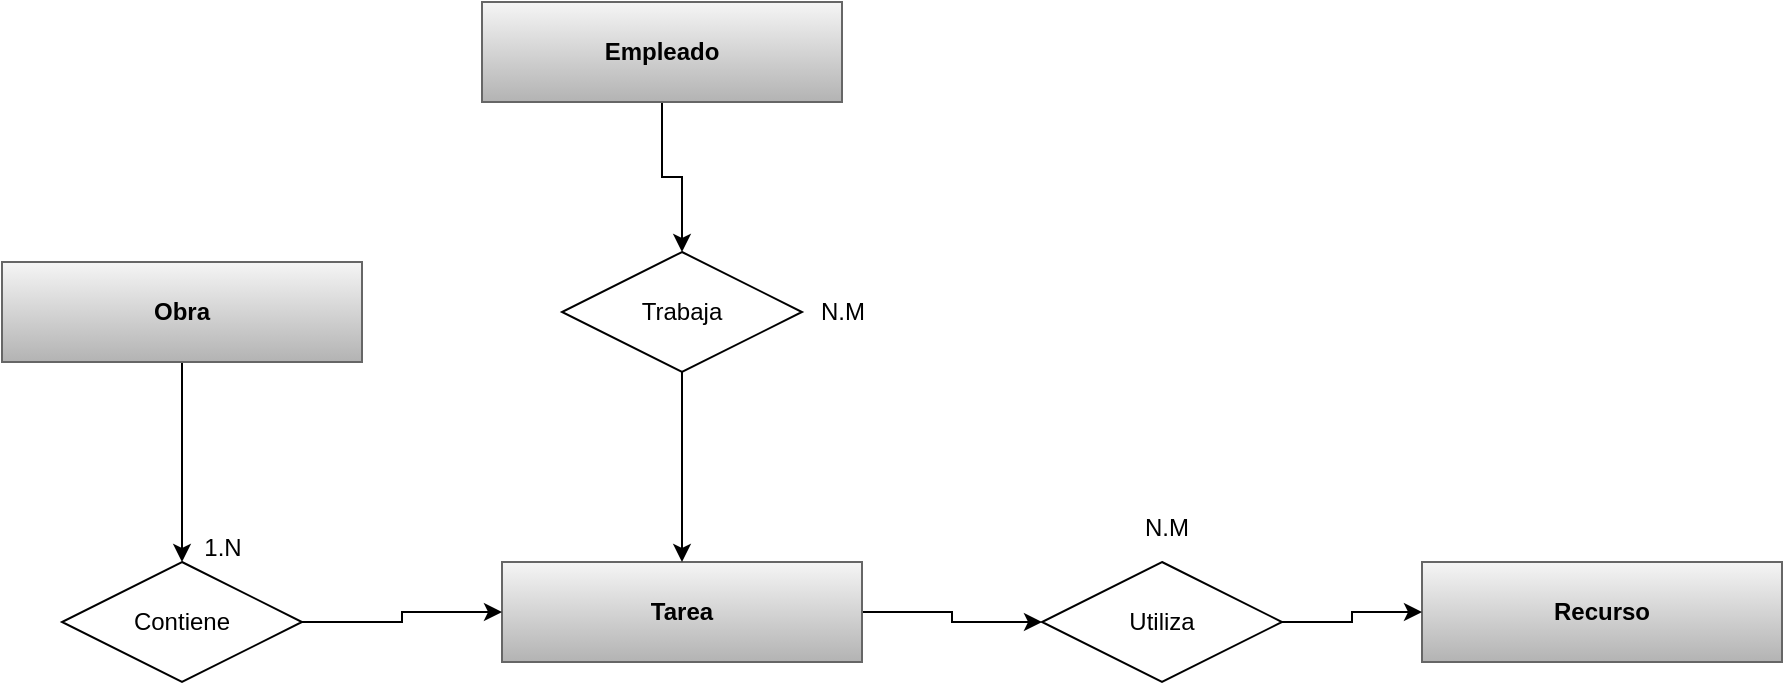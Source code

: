 <mxfile version="26.0.16">
  <diagram name="Página-1" id="599S5XnXJdjhlas2S3O-">
    <mxGraphModel dx="1990" dy="1334" grid="1" gridSize="10" guides="1" tooltips="1" connect="1" arrows="1" fold="1" page="1" pageScale="1" pageWidth="827" pageHeight="1169" math="0" shadow="0">
      <root>
        <mxCell id="0" />
        <mxCell id="1" parent="0" />
        <mxCell id="zdY4yF2q1gv_vozhe07n-11" style="edgeStyle=orthogonalEdgeStyle;rounded=0;orthogonalLoop=1;jettySize=auto;html=1;exitX=0.5;exitY=1;exitDx=0;exitDy=0;" edge="1" parent="1" source="zdY4yF2q1gv_vozhe07n-1" target="zdY4yF2q1gv_vozhe07n-7">
          <mxGeometry relative="1" as="geometry" />
        </mxCell>
        <mxCell id="zdY4yF2q1gv_vozhe07n-1" value="&lt;b&gt;Empleado&lt;/b&gt;" style="rounded=0;whiteSpace=wrap;html=1;fillColor=#f5f5f5;strokeColor=#666666;gradientColor=#b3b3b3;" vertex="1" parent="1">
          <mxGeometry x="-160" y="30" width="180" height="50" as="geometry" />
        </mxCell>
        <mxCell id="zdY4yF2q1gv_vozhe07n-2" value="&lt;b&gt;Recurso&lt;/b&gt;" style="rounded=0;whiteSpace=wrap;html=1;fillColor=#f5f5f5;gradientColor=#b3b3b3;strokeColor=#666666;" vertex="1" parent="1">
          <mxGeometry x="310" y="310" width="180" height="50" as="geometry" />
        </mxCell>
        <mxCell id="zdY4yF2q1gv_vozhe07n-9" style="edgeStyle=orthogonalEdgeStyle;rounded=0;orthogonalLoop=1;jettySize=auto;html=1;exitX=0.5;exitY=1;exitDx=0;exitDy=0;entryX=0.5;entryY=0;entryDx=0;entryDy=0;" edge="1" parent="1" source="zdY4yF2q1gv_vozhe07n-3" target="zdY4yF2q1gv_vozhe07n-6">
          <mxGeometry relative="1" as="geometry" />
        </mxCell>
        <mxCell id="zdY4yF2q1gv_vozhe07n-3" value="&lt;b&gt;Obra&lt;/b&gt;" style="rounded=0;whiteSpace=wrap;html=1;fillColor=#f5f5f5;strokeColor=#666666;gradientColor=#b3b3b3;" vertex="1" parent="1">
          <mxGeometry x="-400" y="160" width="180" height="50" as="geometry" />
        </mxCell>
        <mxCell id="zdY4yF2q1gv_vozhe07n-13" style="edgeStyle=orthogonalEdgeStyle;rounded=0;orthogonalLoop=1;jettySize=auto;html=1;exitX=1;exitY=0.5;exitDx=0;exitDy=0;" edge="1" parent="1" source="zdY4yF2q1gv_vozhe07n-4" target="zdY4yF2q1gv_vozhe07n-8">
          <mxGeometry relative="1" as="geometry" />
        </mxCell>
        <mxCell id="zdY4yF2q1gv_vozhe07n-4" value="&lt;b&gt;Tarea&lt;/b&gt;" style="rounded=0;whiteSpace=wrap;html=1;fillColor=#f5f5f5;gradientColor=#b3b3b3;strokeColor=#666666;" vertex="1" parent="1">
          <mxGeometry x="-150" y="310" width="180" height="50" as="geometry" />
        </mxCell>
        <mxCell id="zdY4yF2q1gv_vozhe07n-10" style="edgeStyle=orthogonalEdgeStyle;rounded=0;orthogonalLoop=1;jettySize=auto;html=1;exitX=1;exitY=0.5;exitDx=0;exitDy=0;entryX=0;entryY=0.5;entryDx=0;entryDy=0;" edge="1" parent="1" source="zdY4yF2q1gv_vozhe07n-6" target="zdY4yF2q1gv_vozhe07n-4">
          <mxGeometry relative="1" as="geometry">
            <mxPoint x="-180" y="340" as="targetPoint" />
          </mxGeometry>
        </mxCell>
        <mxCell id="zdY4yF2q1gv_vozhe07n-6" value="Contiene" style="shape=rhombus;perimeter=rhombusPerimeter;whiteSpace=wrap;html=1;align=center;" vertex="1" parent="1">
          <mxGeometry x="-370" y="310" width="120" height="60" as="geometry" />
        </mxCell>
        <mxCell id="zdY4yF2q1gv_vozhe07n-12" style="edgeStyle=orthogonalEdgeStyle;rounded=0;orthogonalLoop=1;jettySize=auto;html=1;exitX=0.5;exitY=1;exitDx=0;exitDy=0;entryX=0.5;entryY=0;entryDx=0;entryDy=0;" edge="1" parent="1" source="zdY4yF2q1gv_vozhe07n-7" target="zdY4yF2q1gv_vozhe07n-4">
          <mxGeometry relative="1" as="geometry" />
        </mxCell>
        <mxCell id="zdY4yF2q1gv_vozhe07n-7" value="Trabaja" style="shape=rhombus;perimeter=rhombusPerimeter;whiteSpace=wrap;html=1;align=center;" vertex="1" parent="1">
          <mxGeometry x="-120" y="155" width="120" height="60" as="geometry" />
        </mxCell>
        <mxCell id="zdY4yF2q1gv_vozhe07n-14" style="edgeStyle=orthogonalEdgeStyle;rounded=0;orthogonalLoop=1;jettySize=auto;html=1;exitX=1;exitY=0.5;exitDx=0;exitDy=0;entryX=0;entryY=0.5;entryDx=0;entryDy=0;" edge="1" parent="1" source="zdY4yF2q1gv_vozhe07n-8" target="zdY4yF2q1gv_vozhe07n-2">
          <mxGeometry relative="1" as="geometry" />
        </mxCell>
        <mxCell id="zdY4yF2q1gv_vozhe07n-8" value="Utiliza" style="shape=rhombus;perimeter=rhombusPerimeter;whiteSpace=wrap;html=1;align=center;" vertex="1" parent="1">
          <mxGeometry x="120" y="310" width="120" height="60" as="geometry" />
        </mxCell>
        <mxCell id="zdY4yF2q1gv_vozhe07n-15" value="N.M" style="text;html=1;align=center;verticalAlign=middle;resizable=0;points=[];autosize=1;strokeColor=none;fillColor=none;" vertex="1" parent="1">
          <mxGeometry x="-5" y="170" width="50" height="30" as="geometry" />
        </mxCell>
        <mxCell id="zdY4yF2q1gv_vozhe07n-16" value="1.N" style="text;html=1;align=center;verticalAlign=middle;resizable=0;points=[];autosize=1;strokeColor=none;fillColor=none;" vertex="1" parent="1">
          <mxGeometry x="-310" y="288" width="40" height="30" as="geometry" />
        </mxCell>
        <mxCell id="zdY4yF2q1gv_vozhe07n-17" value="N.M" style="text;html=1;align=center;verticalAlign=middle;resizable=0;points=[];autosize=1;strokeColor=none;fillColor=none;" vertex="1" parent="1">
          <mxGeometry x="157" y="278" width="50" height="30" as="geometry" />
        </mxCell>
      </root>
    </mxGraphModel>
  </diagram>
</mxfile>
